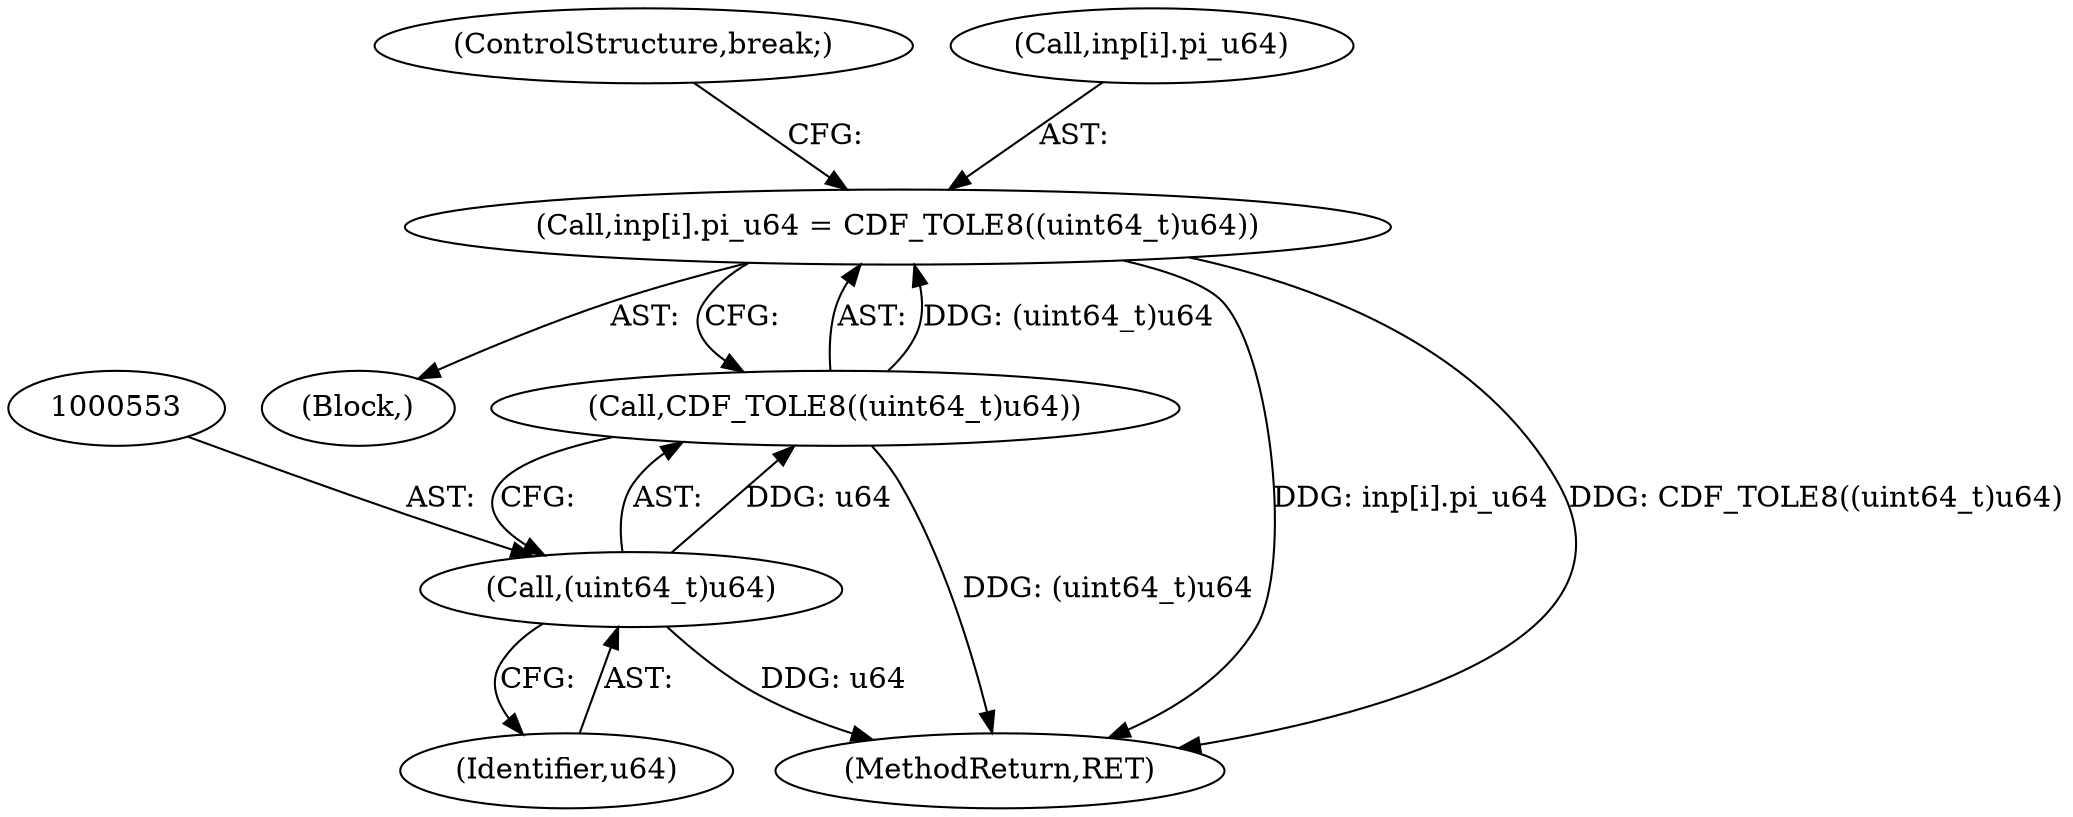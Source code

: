 digraph "0_file_1859fdb4e67c49c463c4e0078054335cd46ba295@array" {
"1000545" [label="(Call,inp[i].pi_u64 = CDF_TOLE8((uint64_t)u64))"];
"1000551" [label="(Call,CDF_TOLE8((uint64_t)u64))"];
"1000552" [label="(Call,(uint64_t)u64)"];
"1000552" [label="(Call,(uint64_t)u64)"];
"1000395" [label="(Block,)"];
"1000554" [label="(Identifier,u64)"];
"1000551" [label="(Call,CDF_TOLE8((uint64_t)u64))"];
"1000761" [label="(MethodReturn,RET)"];
"1000545" [label="(Call,inp[i].pi_u64 = CDF_TOLE8((uint64_t)u64))"];
"1000555" [label="(ControlStructure,break;)"];
"1000546" [label="(Call,inp[i].pi_u64)"];
"1000545" -> "1000395"  [label="AST: "];
"1000545" -> "1000551"  [label="CFG: "];
"1000546" -> "1000545"  [label="AST: "];
"1000551" -> "1000545"  [label="AST: "];
"1000555" -> "1000545"  [label="CFG: "];
"1000545" -> "1000761"  [label="DDG: inp[i].pi_u64"];
"1000545" -> "1000761"  [label="DDG: CDF_TOLE8((uint64_t)u64)"];
"1000551" -> "1000545"  [label="DDG: (uint64_t)u64"];
"1000551" -> "1000552"  [label="CFG: "];
"1000552" -> "1000551"  [label="AST: "];
"1000551" -> "1000761"  [label="DDG: (uint64_t)u64"];
"1000552" -> "1000551"  [label="DDG: u64"];
"1000552" -> "1000554"  [label="CFG: "];
"1000553" -> "1000552"  [label="AST: "];
"1000554" -> "1000552"  [label="AST: "];
"1000552" -> "1000761"  [label="DDG: u64"];
}
